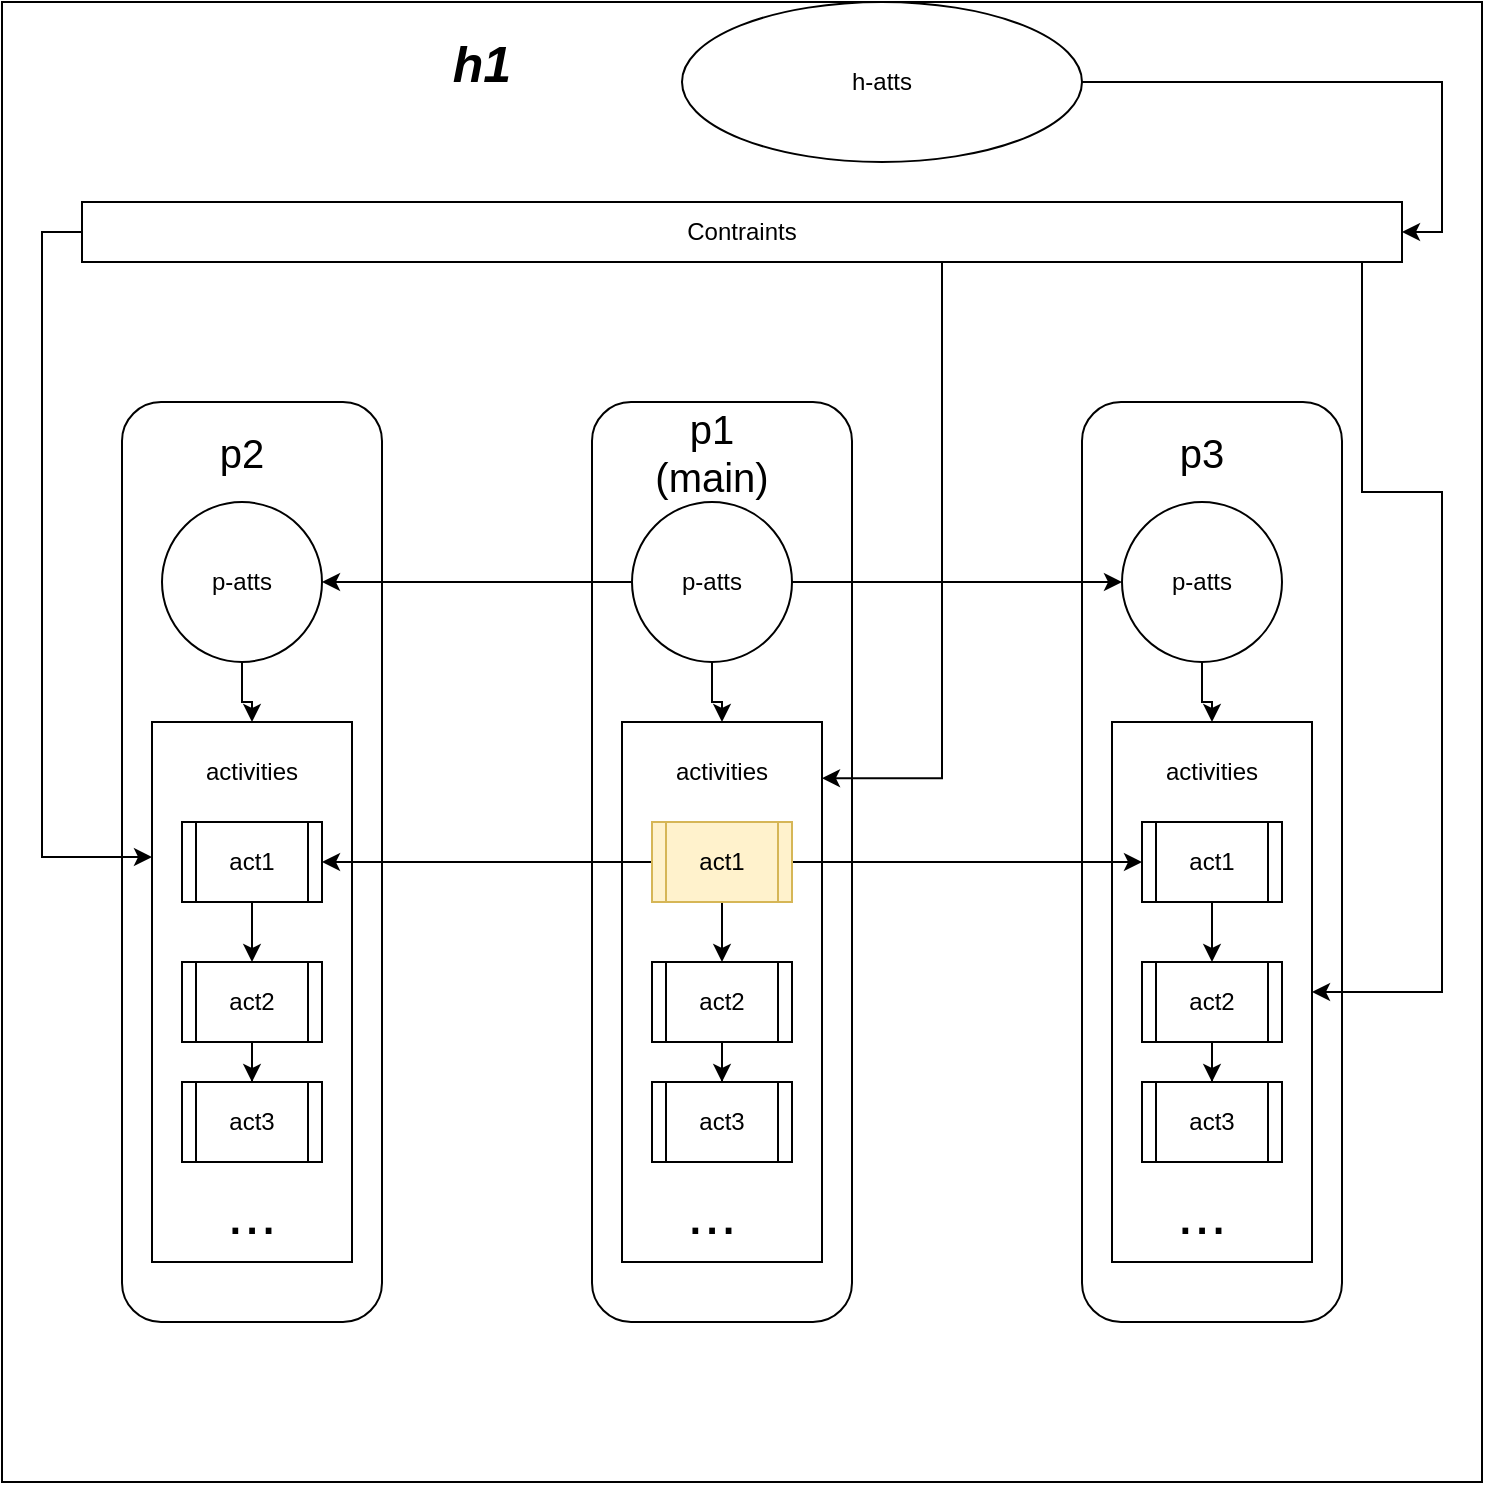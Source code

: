 <mxfile version="24.7.16">
  <diagram name="Page-1" id="2Gl4b44V5FFW3uYvH6PN">
    <mxGraphModel dx="1434" dy="746" grid="1" gridSize="10" guides="1" tooltips="1" connect="1" arrows="1" fold="1" page="1" pageScale="1" pageWidth="1169" pageHeight="827" math="0" shadow="0">
      <root>
        <mxCell id="0" />
        <mxCell id="1" parent="0" />
        <mxCell id="zJSgsKGGuxwdJfE0XvD6-1" value="" style="whiteSpace=wrap;html=1;aspect=fixed;fillColor=none;" vertex="1" parent="1">
          <mxGeometry x="160" y="140" width="740" height="740" as="geometry" />
        </mxCell>
        <mxCell id="zJSgsKGGuxwdJfE0XvD6-2" value="&lt;b&gt;&lt;i style=&quot;&quot;&gt;&lt;font style=&quot;font-size: 25px;&quot;&gt;h1&lt;/font&gt;&lt;/i&gt;&lt;/b&gt;" style="text;html=1;align=center;verticalAlign=middle;whiteSpace=wrap;rounded=0;" vertex="1" parent="1">
          <mxGeometry x="380" y="150" width="40" height="40" as="geometry" />
        </mxCell>
        <mxCell id="zJSgsKGGuxwdJfE0XvD6-4" value="" style="rounded=1;whiteSpace=wrap;html=1;fillColor=none;" vertex="1" parent="1">
          <mxGeometry x="220" y="340" width="130" height="460" as="geometry" />
        </mxCell>
        <mxCell id="zJSgsKGGuxwdJfE0XvD6-5" value="&lt;span style=&quot;font-size: 20px;&quot;&gt;p2&lt;/span&gt;" style="text;html=1;align=center;verticalAlign=middle;whiteSpace=wrap;rounded=0;" vertex="1" parent="1">
          <mxGeometry x="250" y="350" width="60" height="30" as="geometry" />
        </mxCell>
        <mxCell id="zJSgsKGGuxwdJfE0XvD6-13" style="edgeStyle=orthogonalEdgeStyle;rounded=0;orthogonalLoop=1;jettySize=auto;html=1;entryX=0.5;entryY=0;entryDx=0;entryDy=0;" edge="1" parent="1" source="zJSgsKGGuxwdJfE0XvD6-6" target="zJSgsKGGuxwdJfE0XvD6-9">
          <mxGeometry relative="1" as="geometry" />
        </mxCell>
        <mxCell id="zJSgsKGGuxwdJfE0XvD6-6" value="p-atts" style="ellipse;whiteSpace=wrap;html=1;aspect=fixed;" vertex="1" parent="1">
          <mxGeometry x="240" y="390" width="80" height="80" as="geometry" />
        </mxCell>
        <mxCell id="zJSgsKGGuxwdJfE0XvD6-12" style="edgeStyle=orthogonalEdgeStyle;rounded=0;orthogonalLoop=1;jettySize=auto;html=1;entryX=1;entryY=0.5;entryDx=0;entryDy=0;" edge="1" parent="1" source="zJSgsKGGuxwdJfE0XvD6-7" target="zJSgsKGGuxwdJfE0XvD6-11">
          <mxGeometry relative="1" as="geometry">
            <Array as="points">
              <mxPoint x="880" y="180" />
              <mxPoint x="880" y="255" />
            </Array>
          </mxGeometry>
        </mxCell>
        <mxCell id="zJSgsKGGuxwdJfE0XvD6-7" value="h-atts" style="ellipse;whiteSpace=wrap;html=1;" vertex="1" parent="1">
          <mxGeometry x="500" y="140" width="200" height="80" as="geometry" />
        </mxCell>
        <mxCell id="zJSgsKGGuxwdJfE0XvD6-9" value="" style="rounded=0;whiteSpace=wrap;html=1;fillColor=none;" vertex="1" parent="1">
          <mxGeometry x="235" y="500" width="100" height="270" as="geometry" />
        </mxCell>
        <mxCell id="zJSgsKGGuxwdJfE0XvD6-10" value="activities" style="text;html=1;align=center;verticalAlign=middle;whiteSpace=wrap;rounded=0;" vertex="1" parent="1">
          <mxGeometry x="255" y="510" width="60" height="30" as="geometry" />
        </mxCell>
        <mxCell id="zJSgsKGGuxwdJfE0XvD6-14" style="edgeStyle=orthogonalEdgeStyle;rounded=0;orthogonalLoop=1;jettySize=auto;html=1;entryX=0;entryY=0.25;entryDx=0;entryDy=0;" edge="1" parent="1" source="zJSgsKGGuxwdJfE0XvD6-11" target="zJSgsKGGuxwdJfE0XvD6-9">
          <mxGeometry relative="1" as="geometry">
            <Array as="points">
              <mxPoint x="180" y="255" />
              <mxPoint x="180" y="568" />
            </Array>
          </mxGeometry>
        </mxCell>
        <mxCell id="zJSgsKGGuxwdJfE0XvD6-37" style="edgeStyle=orthogonalEdgeStyle;rounded=0;orthogonalLoop=1;jettySize=auto;html=1;entryX=1;entryY=0.5;entryDx=0;entryDy=0;" edge="1" parent="1" source="zJSgsKGGuxwdJfE0XvD6-11" target="zJSgsKGGuxwdJfE0XvD6-31">
          <mxGeometry relative="1" as="geometry">
            <Array as="points">
              <mxPoint x="840" y="385" />
              <mxPoint x="880" y="385" />
              <mxPoint x="880" y="635" />
            </Array>
          </mxGeometry>
        </mxCell>
        <mxCell id="zJSgsKGGuxwdJfE0XvD6-11" value="Contraints" style="rounded=0;whiteSpace=wrap;html=1;fillColor=none;" vertex="1" parent="1">
          <mxGeometry x="200" y="240" width="660" height="30" as="geometry" />
        </mxCell>
        <mxCell id="zJSgsKGGuxwdJfE0XvD6-60" style="edgeStyle=orthogonalEdgeStyle;rounded=0;orthogonalLoop=1;jettySize=auto;html=1;" edge="1" parent="1" source="zJSgsKGGuxwdJfE0XvD6-15" target="zJSgsKGGuxwdJfE0XvD6-16">
          <mxGeometry relative="1" as="geometry" />
        </mxCell>
        <mxCell id="zJSgsKGGuxwdJfE0XvD6-15" value="act1" style="shape=process;whiteSpace=wrap;html=1;backgroundOutline=1;" vertex="1" parent="1">
          <mxGeometry x="250" y="550" width="70" height="40" as="geometry" />
        </mxCell>
        <mxCell id="zJSgsKGGuxwdJfE0XvD6-55" style="edgeStyle=orthogonalEdgeStyle;rounded=0;orthogonalLoop=1;jettySize=auto;html=1;entryX=0.5;entryY=0;entryDx=0;entryDy=0;" edge="1" parent="1" source="zJSgsKGGuxwdJfE0XvD6-16" target="zJSgsKGGuxwdJfE0XvD6-17">
          <mxGeometry relative="1" as="geometry" />
        </mxCell>
        <mxCell id="zJSgsKGGuxwdJfE0XvD6-16" value="act2" style="shape=process;whiteSpace=wrap;html=1;backgroundOutline=1;" vertex="1" parent="1">
          <mxGeometry x="250" y="620" width="70" height="40" as="geometry" />
        </mxCell>
        <mxCell id="zJSgsKGGuxwdJfE0XvD6-17" value="act3" style="shape=process;whiteSpace=wrap;html=1;backgroundOutline=1;" vertex="1" parent="1">
          <mxGeometry x="250" y="680" width="70" height="40" as="geometry" />
        </mxCell>
        <mxCell id="zJSgsKGGuxwdJfE0XvD6-18" value="&lt;font style=&quot;font-size: 30px;&quot;&gt;...&lt;/font&gt;" style="text;html=1;align=center;verticalAlign=middle;whiteSpace=wrap;rounded=0;" vertex="1" parent="1">
          <mxGeometry x="255" y="730" width="60" height="30" as="geometry" />
        </mxCell>
        <mxCell id="zJSgsKGGuxwdJfE0XvD6-19" style="edgeStyle=orthogonalEdgeStyle;rounded=0;orthogonalLoop=1;jettySize=auto;html=1;exitX=0.5;exitY=1;exitDx=0;exitDy=0;" edge="1" parent="1" source="zJSgsKGGuxwdJfE0XvD6-18" target="zJSgsKGGuxwdJfE0XvD6-18">
          <mxGeometry relative="1" as="geometry" />
        </mxCell>
        <mxCell id="zJSgsKGGuxwdJfE0XvD6-20" value="" style="rounded=1;whiteSpace=wrap;html=1;fillColor=none;" vertex="1" parent="1">
          <mxGeometry x="455" y="340" width="130" height="460" as="geometry" />
        </mxCell>
        <mxCell id="zJSgsKGGuxwdJfE0XvD6-21" value="&lt;font style=&quot;font-size: 20px;&quot;&gt;p1 (main)&lt;/font&gt;" style="text;html=1;align=center;verticalAlign=middle;whiteSpace=wrap;rounded=0;" vertex="1" parent="1">
          <mxGeometry x="485" y="350" width="60" height="30" as="geometry" />
        </mxCell>
        <mxCell id="zJSgsKGGuxwdJfE0XvD6-43" style="edgeStyle=orthogonalEdgeStyle;rounded=0;orthogonalLoop=1;jettySize=auto;html=1;entryX=0.5;entryY=0;entryDx=0;entryDy=0;" edge="1" parent="1" source="zJSgsKGGuxwdJfE0XvD6-22" target="zJSgsKGGuxwdJfE0XvD6-23">
          <mxGeometry relative="1" as="geometry" />
        </mxCell>
        <mxCell id="zJSgsKGGuxwdJfE0XvD6-53" style="edgeStyle=orthogonalEdgeStyle;rounded=0;orthogonalLoop=1;jettySize=auto;html=1;" edge="1" parent="1" source="zJSgsKGGuxwdJfE0XvD6-22" target="zJSgsKGGuxwdJfE0XvD6-6">
          <mxGeometry relative="1" as="geometry" />
        </mxCell>
        <mxCell id="zJSgsKGGuxwdJfE0XvD6-54" style="edgeStyle=orthogonalEdgeStyle;rounded=0;orthogonalLoop=1;jettySize=auto;html=1;entryX=0;entryY=0.5;entryDx=0;entryDy=0;" edge="1" parent="1" source="zJSgsKGGuxwdJfE0XvD6-22" target="zJSgsKGGuxwdJfE0XvD6-30">
          <mxGeometry relative="1" as="geometry" />
        </mxCell>
        <mxCell id="zJSgsKGGuxwdJfE0XvD6-22" value="p-atts" style="ellipse;whiteSpace=wrap;html=1;aspect=fixed;" vertex="1" parent="1">
          <mxGeometry x="475" y="390" width="80" height="80" as="geometry" />
        </mxCell>
        <mxCell id="zJSgsKGGuxwdJfE0XvD6-23" value="" style="rounded=0;whiteSpace=wrap;html=1;fillColor=none;" vertex="1" parent="1">
          <mxGeometry x="470" y="500" width="100" height="270" as="geometry" />
        </mxCell>
        <mxCell id="zJSgsKGGuxwdJfE0XvD6-24" value="activities" style="text;html=1;align=center;verticalAlign=middle;whiteSpace=wrap;rounded=0;" vertex="1" parent="1">
          <mxGeometry x="490" y="510" width="60" height="30" as="geometry" />
        </mxCell>
        <mxCell id="zJSgsKGGuxwdJfE0XvD6-49" style="edgeStyle=orthogonalEdgeStyle;rounded=0;orthogonalLoop=1;jettySize=auto;html=1;entryX=1;entryY=0.5;entryDx=0;entryDy=0;" edge="1" parent="1" source="zJSgsKGGuxwdJfE0XvD6-25" target="zJSgsKGGuxwdJfE0XvD6-15">
          <mxGeometry relative="1" as="geometry" />
        </mxCell>
        <mxCell id="zJSgsKGGuxwdJfE0XvD6-50" style="edgeStyle=orthogonalEdgeStyle;rounded=0;orthogonalLoop=1;jettySize=auto;html=1;entryX=0;entryY=0.5;entryDx=0;entryDy=0;" edge="1" parent="1" source="zJSgsKGGuxwdJfE0XvD6-25" target="zJSgsKGGuxwdJfE0XvD6-33">
          <mxGeometry relative="1" as="geometry" />
        </mxCell>
        <mxCell id="zJSgsKGGuxwdJfE0XvD6-59" style="edgeStyle=orthogonalEdgeStyle;rounded=0;orthogonalLoop=1;jettySize=auto;html=1;" edge="1" parent="1" source="zJSgsKGGuxwdJfE0XvD6-25" target="zJSgsKGGuxwdJfE0XvD6-26">
          <mxGeometry relative="1" as="geometry" />
        </mxCell>
        <mxCell id="zJSgsKGGuxwdJfE0XvD6-25" value="act1" style="shape=process;whiteSpace=wrap;html=1;backgroundOutline=1;fillColor=#fff2cc;strokeColor=#d6b656;" vertex="1" parent="1">
          <mxGeometry x="485" y="550" width="70" height="40" as="geometry" />
        </mxCell>
        <mxCell id="zJSgsKGGuxwdJfE0XvD6-56" style="edgeStyle=orthogonalEdgeStyle;rounded=0;orthogonalLoop=1;jettySize=auto;html=1;" edge="1" parent="1" source="zJSgsKGGuxwdJfE0XvD6-26" target="zJSgsKGGuxwdJfE0XvD6-27">
          <mxGeometry relative="1" as="geometry" />
        </mxCell>
        <mxCell id="zJSgsKGGuxwdJfE0XvD6-26" value="act2" style="shape=process;whiteSpace=wrap;html=1;backgroundOutline=1;" vertex="1" parent="1">
          <mxGeometry x="485" y="620" width="70" height="40" as="geometry" />
        </mxCell>
        <mxCell id="zJSgsKGGuxwdJfE0XvD6-27" value="act3" style="shape=process;whiteSpace=wrap;html=1;backgroundOutline=1;" vertex="1" parent="1">
          <mxGeometry x="485" y="680" width="70" height="40" as="geometry" />
        </mxCell>
        <mxCell id="zJSgsKGGuxwdJfE0XvD6-28" value="" style="rounded=1;whiteSpace=wrap;html=1;fillColor=none;" vertex="1" parent="1">
          <mxGeometry x="700" y="340" width="130" height="460" as="geometry" />
        </mxCell>
        <mxCell id="zJSgsKGGuxwdJfE0XvD6-29" value="&lt;font style=&quot;font-size: 20px;&quot;&gt;p3&lt;/font&gt;" style="text;html=1;align=center;verticalAlign=middle;whiteSpace=wrap;rounded=0;" vertex="1" parent="1">
          <mxGeometry x="730" y="350" width="60" height="30" as="geometry" />
        </mxCell>
        <mxCell id="zJSgsKGGuxwdJfE0XvD6-45" style="edgeStyle=orthogonalEdgeStyle;rounded=0;orthogonalLoop=1;jettySize=auto;html=1;entryX=0.5;entryY=0;entryDx=0;entryDy=0;" edge="1" parent="1" source="zJSgsKGGuxwdJfE0XvD6-30" target="zJSgsKGGuxwdJfE0XvD6-31">
          <mxGeometry relative="1" as="geometry" />
        </mxCell>
        <mxCell id="zJSgsKGGuxwdJfE0XvD6-30" value="p-atts" style="ellipse;whiteSpace=wrap;html=1;aspect=fixed;" vertex="1" parent="1">
          <mxGeometry x="720" y="390" width="80" height="80" as="geometry" />
        </mxCell>
        <mxCell id="zJSgsKGGuxwdJfE0XvD6-31" value="" style="rounded=0;whiteSpace=wrap;html=1;fillColor=none;" vertex="1" parent="1">
          <mxGeometry x="715" y="500" width="100" height="270" as="geometry" />
        </mxCell>
        <mxCell id="zJSgsKGGuxwdJfE0XvD6-32" value="activities" style="text;html=1;align=center;verticalAlign=middle;whiteSpace=wrap;rounded=0;" vertex="1" parent="1">
          <mxGeometry x="735" y="510" width="60" height="30" as="geometry" />
        </mxCell>
        <mxCell id="zJSgsKGGuxwdJfE0XvD6-58" style="edgeStyle=orthogonalEdgeStyle;rounded=0;orthogonalLoop=1;jettySize=auto;html=1;" edge="1" parent="1" source="zJSgsKGGuxwdJfE0XvD6-33" target="zJSgsKGGuxwdJfE0XvD6-34">
          <mxGeometry relative="1" as="geometry" />
        </mxCell>
        <mxCell id="zJSgsKGGuxwdJfE0XvD6-33" value="act1" style="shape=process;whiteSpace=wrap;html=1;backgroundOutline=1;" vertex="1" parent="1">
          <mxGeometry x="730" y="550" width="70" height="40" as="geometry" />
        </mxCell>
        <mxCell id="zJSgsKGGuxwdJfE0XvD6-57" style="edgeStyle=orthogonalEdgeStyle;rounded=0;orthogonalLoop=1;jettySize=auto;html=1;" edge="1" parent="1" source="zJSgsKGGuxwdJfE0XvD6-34" target="zJSgsKGGuxwdJfE0XvD6-35">
          <mxGeometry relative="1" as="geometry" />
        </mxCell>
        <mxCell id="zJSgsKGGuxwdJfE0XvD6-34" value="act2" style="shape=process;whiteSpace=wrap;html=1;backgroundOutline=1;" vertex="1" parent="1">
          <mxGeometry x="730" y="620" width="70" height="40" as="geometry" />
        </mxCell>
        <mxCell id="zJSgsKGGuxwdJfE0XvD6-35" value="act3" style="shape=process;whiteSpace=wrap;html=1;backgroundOutline=1;" vertex="1" parent="1">
          <mxGeometry x="730" y="680" width="70" height="40" as="geometry" />
        </mxCell>
        <mxCell id="zJSgsKGGuxwdJfE0XvD6-47" value="&lt;font style=&quot;font-size: 30px;&quot;&gt;...&lt;/font&gt;" style="text;html=1;align=center;verticalAlign=middle;whiteSpace=wrap;rounded=0;" vertex="1" parent="1">
          <mxGeometry x="485" y="730" width="60" height="30" as="geometry" />
        </mxCell>
        <mxCell id="zJSgsKGGuxwdJfE0XvD6-48" value="&lt;font style=&quot;font-size: 30px;&quot;&gt;...&lt;/font&gt;" style="text;html=1;align=center;verticalAlign=middle;whiteSpace=wrap;rounded=0;" vertex="1" parent="1">
          <mxGeometry x="730" y="730" width="60" height="30" as="geometry" />
        </mxCell>
        <mxCell id="zJSgsKGGuxwdJfE0XvD6-52" style="edgeStyle=orthogonalEdgeStyle;rounded=0;orthogonalLoop=1;jettySize=auto;html=1;entryX=1;entryY=0.104;entryDx=0;entryDy=0;entryPerimeter=0;" edge="1" parent="1" source="zJSgsKGGuxwdJfE0XvD6-11" target="zJSgsKGGuxwdJfE0XvD6-23">
          <mxGeometry relative="1" as="geometry">
            <Array as="points">
              <mxPoint x="630" y="528" />
            </Array>
          </mxGeometry>
        </mxCell>
      </root>
    </mxGraphModel>
  </diagram>
</mxfile>
